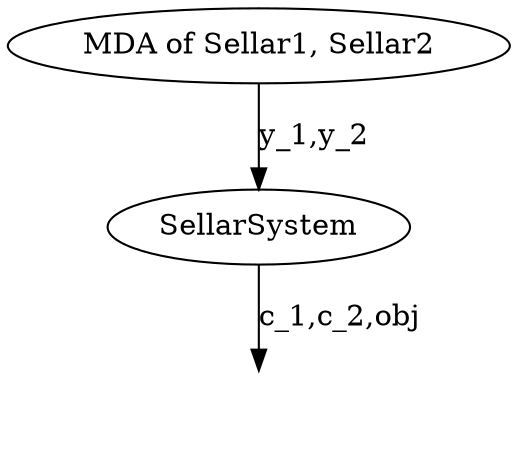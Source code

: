 digraph {
	"MDA of Sellar1, Sellar2" -> SellarSystem [label="y_1,y_2" color=black dir=forward fontcolor=black penwidth=1.0]
	SellarSystem -> _0 [label="c_1,c_2,obj" color=black dir=forward fontcolor=black penwidth=1.0]
	_0 [style=invis]
}
